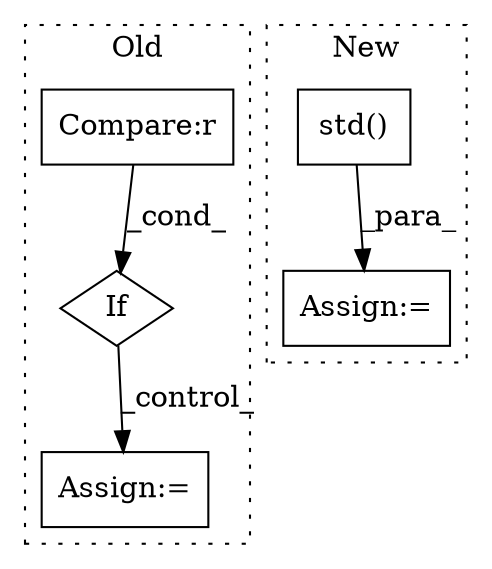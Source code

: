 digraph G {
subgraph cluster0 {
1 [label="If" a="96" s="2088" l="3" shape="diamond"];
3 [label="Compare:r" a="40" s="2091" l="28" shape="box"];
4 [label="Assign:=" a="68" s="2221" l="3" shape="box"];
label = "Old";
style="dotted";
}
subgraph cluster1 {
2 [label="std()" a="75" s="5007" l="33" shape="box"];
5 [label="Assign:=" a="68" s="5004" l="3" shape="box"];
label = "New";
style="dotted";
}
1 -> 4 [label="_control_"];
2 -> 5 [label="_para_"];
3 -> 1 [label="_cond_"];
}
